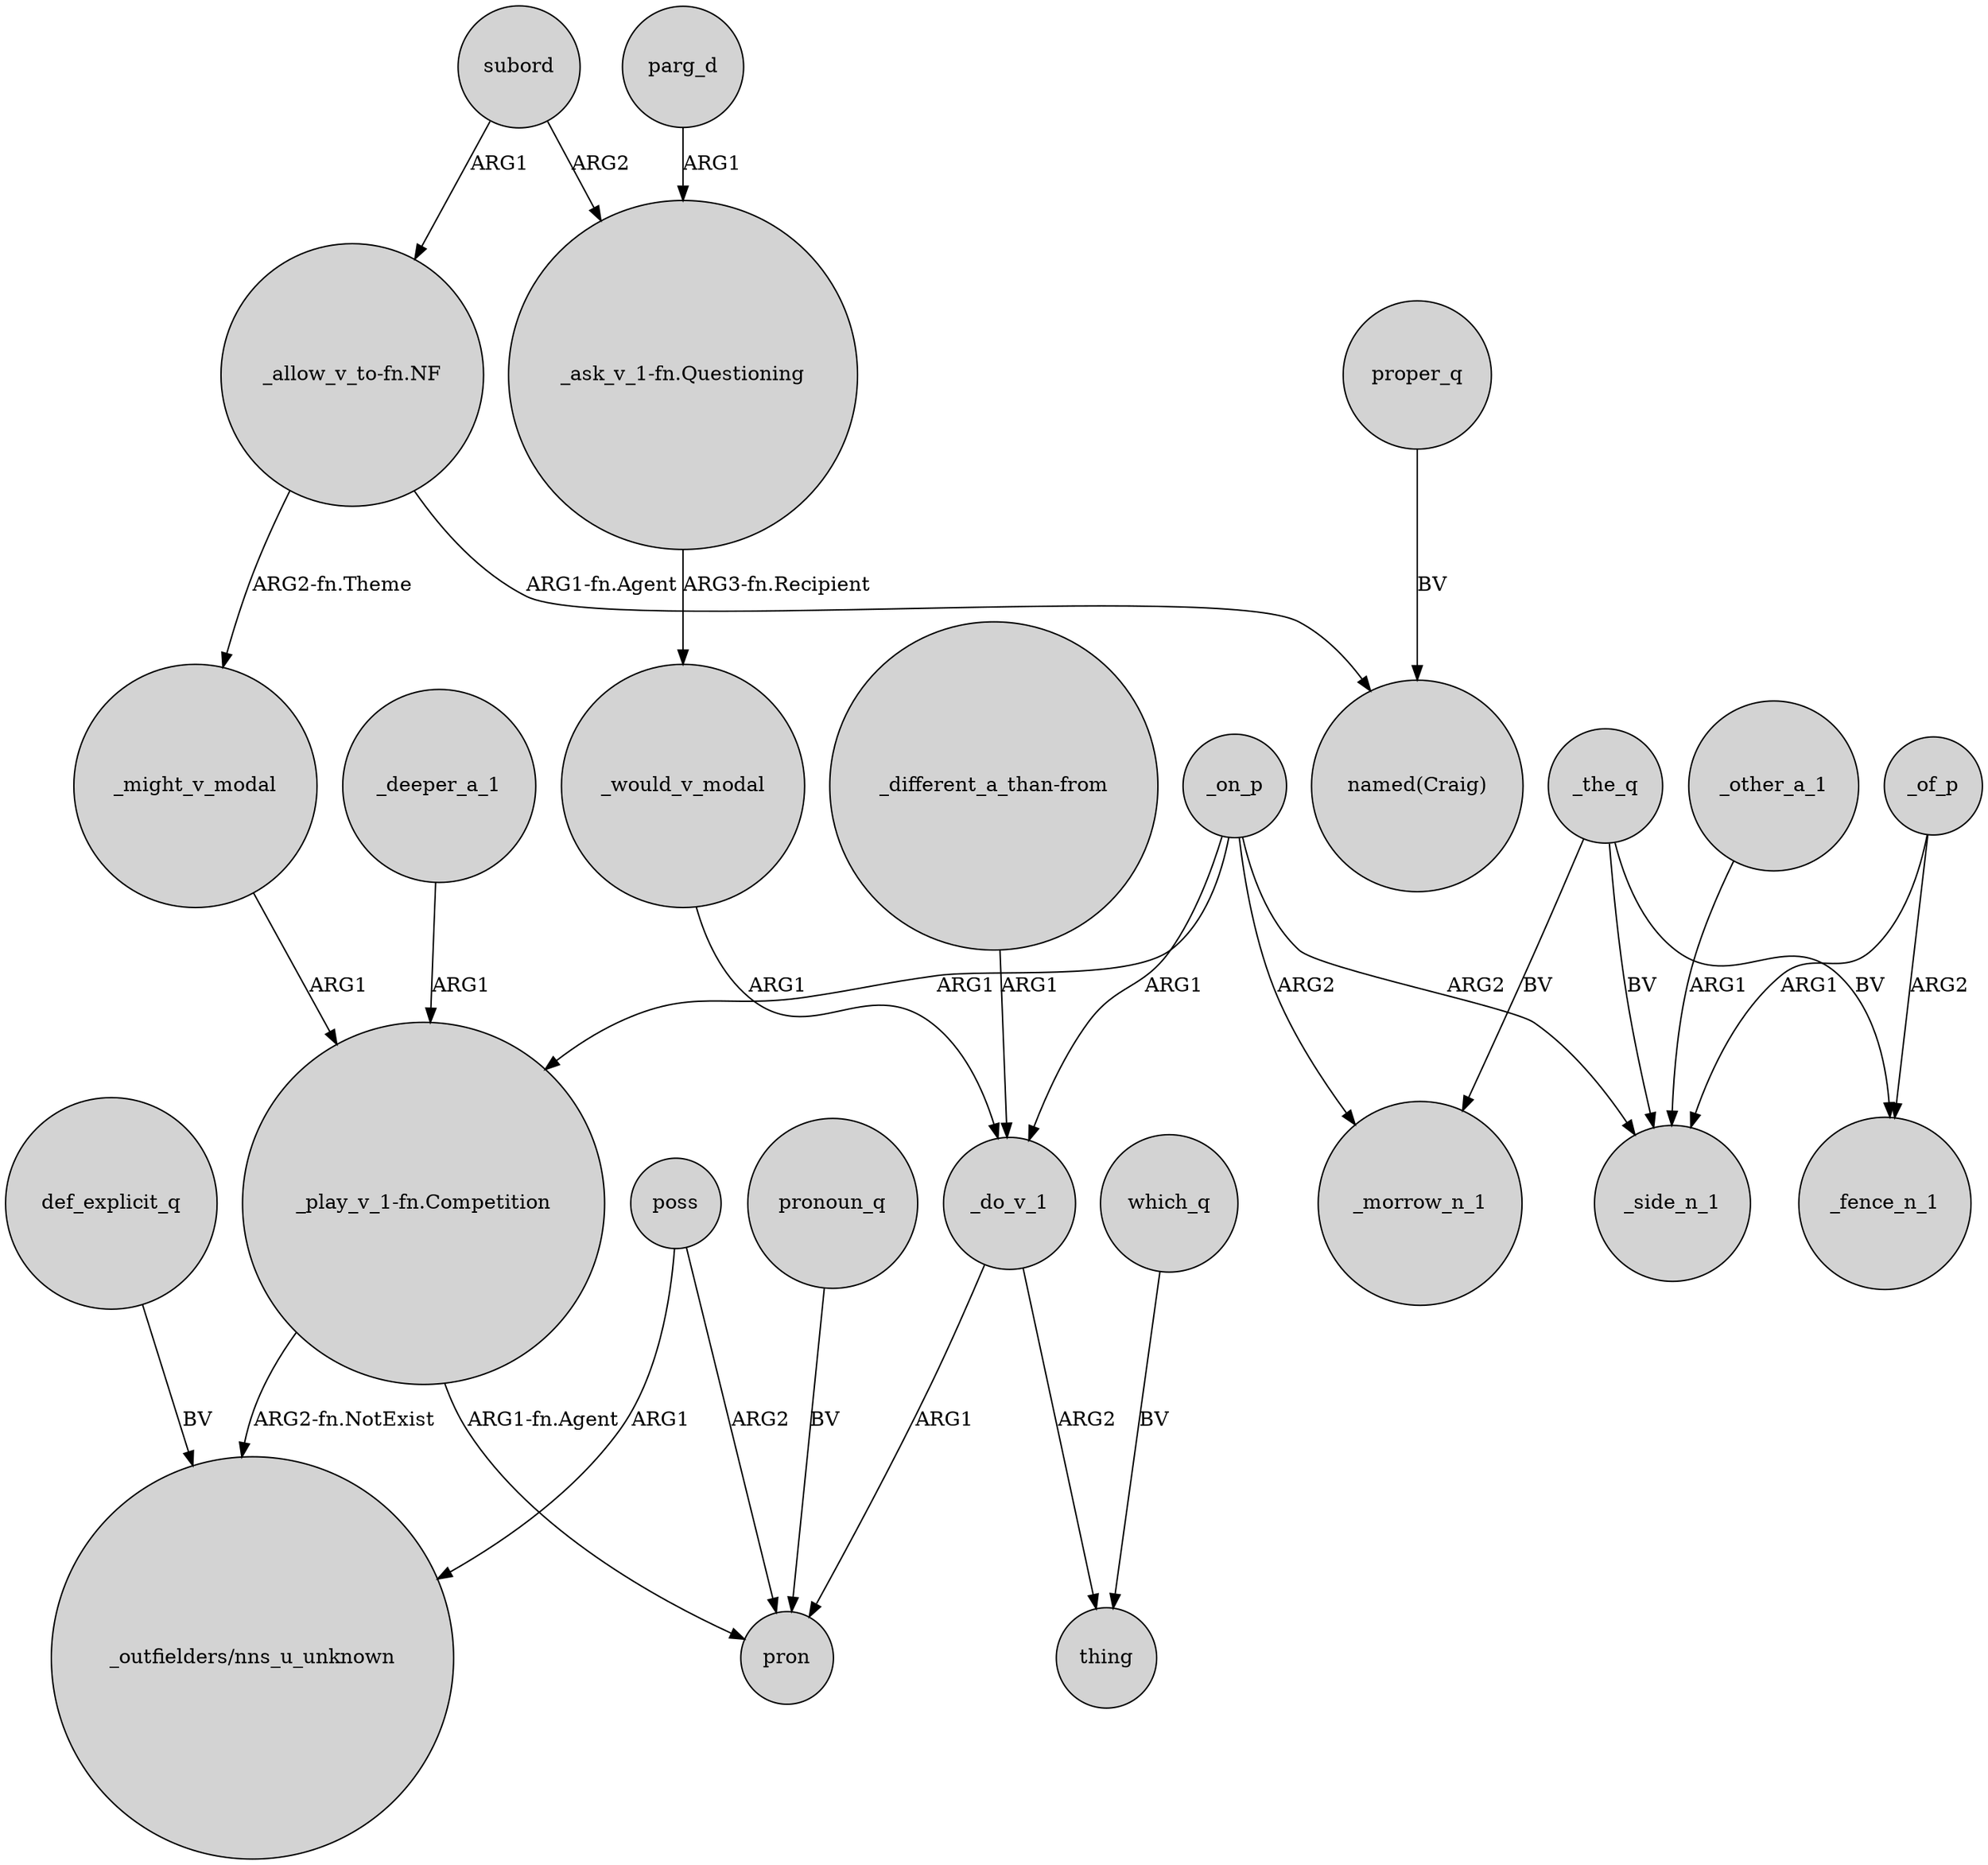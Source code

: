 digraph {
	node [shape=circle style=filled]
	poss -> "_outfielders/nns_u_unknown" [label=ARG1]
	poss -> pron [label=ARG2]
	"_ask_v_1-fn.Questioning" -> _would_v_modal [label="ARG3-fn.Recipient"]
	proper_q -> "named(Craig)" [label=BV]
	_the_q -> _side_n_1 [label=BV]
	_would_v_modal -> _do_v_1 [label=ARG1]
	_the_q -> _fence_n_1 [label=BV]
	_on_p -> "_play_v_1-fn.Competition" [label=ARG1]
	_other_a_1 -> _side_n_1 [label=ARG1]
	_on_p -> _morrow_n_1 [label=ARG2]
	_deeper_a_1 -> "_play_v_1-fn.Competition" [label=ARG1]
	pronoun_q -> pron [label=BV]
	_do_v_1 -> pron [label=ARG1]
	"_allow_v_to-fn.NF" -> "named(Craig)" [label="ARG1-fn.Agent"]
	_on_p -> _side_n_1 [label=ARG2]
	_on_p -> _do_v_1 [label=ARG1]
	"_play_v_1-fn.Competition" -> "_outfielders/nns_u_unknown" [label="ARG2-fn.NotExist"]
	_the_q -> _morrow_n_1 [label=BV]
	_of_p -> _side_n_1 [label=ARG1]
	subord -> "_allow_v_to-fn.NF" [label=ARG1]
	def_explicit_q -> "_outfielders/nns_u_unknown" [label=BV]
	_do_v_1 -> thing [label=ARG2]
	_of_p -> _fence_n_1 [label=ARG2]
	"_play_v_1-fn.Competition" -> pron [label="ARG1-fn.Agent"]
	subord -> "_ask_v_1-fn.Questioning" [label=ARG2]
	parg_d -> "_ask_v_1-fn.Questioning" [label=ARG1]
	"_different_a_than-from" -> _do_v_1 [label=ARG1]
	"_allow_v_to-fn.NF" -> _might_v_modal [label="ARG2-fn.Theme"]
	_might_v_modal -> "_play_v_1-fn.Competition" [label=ARG1]
	which_q -> thing [label=BV]
}
